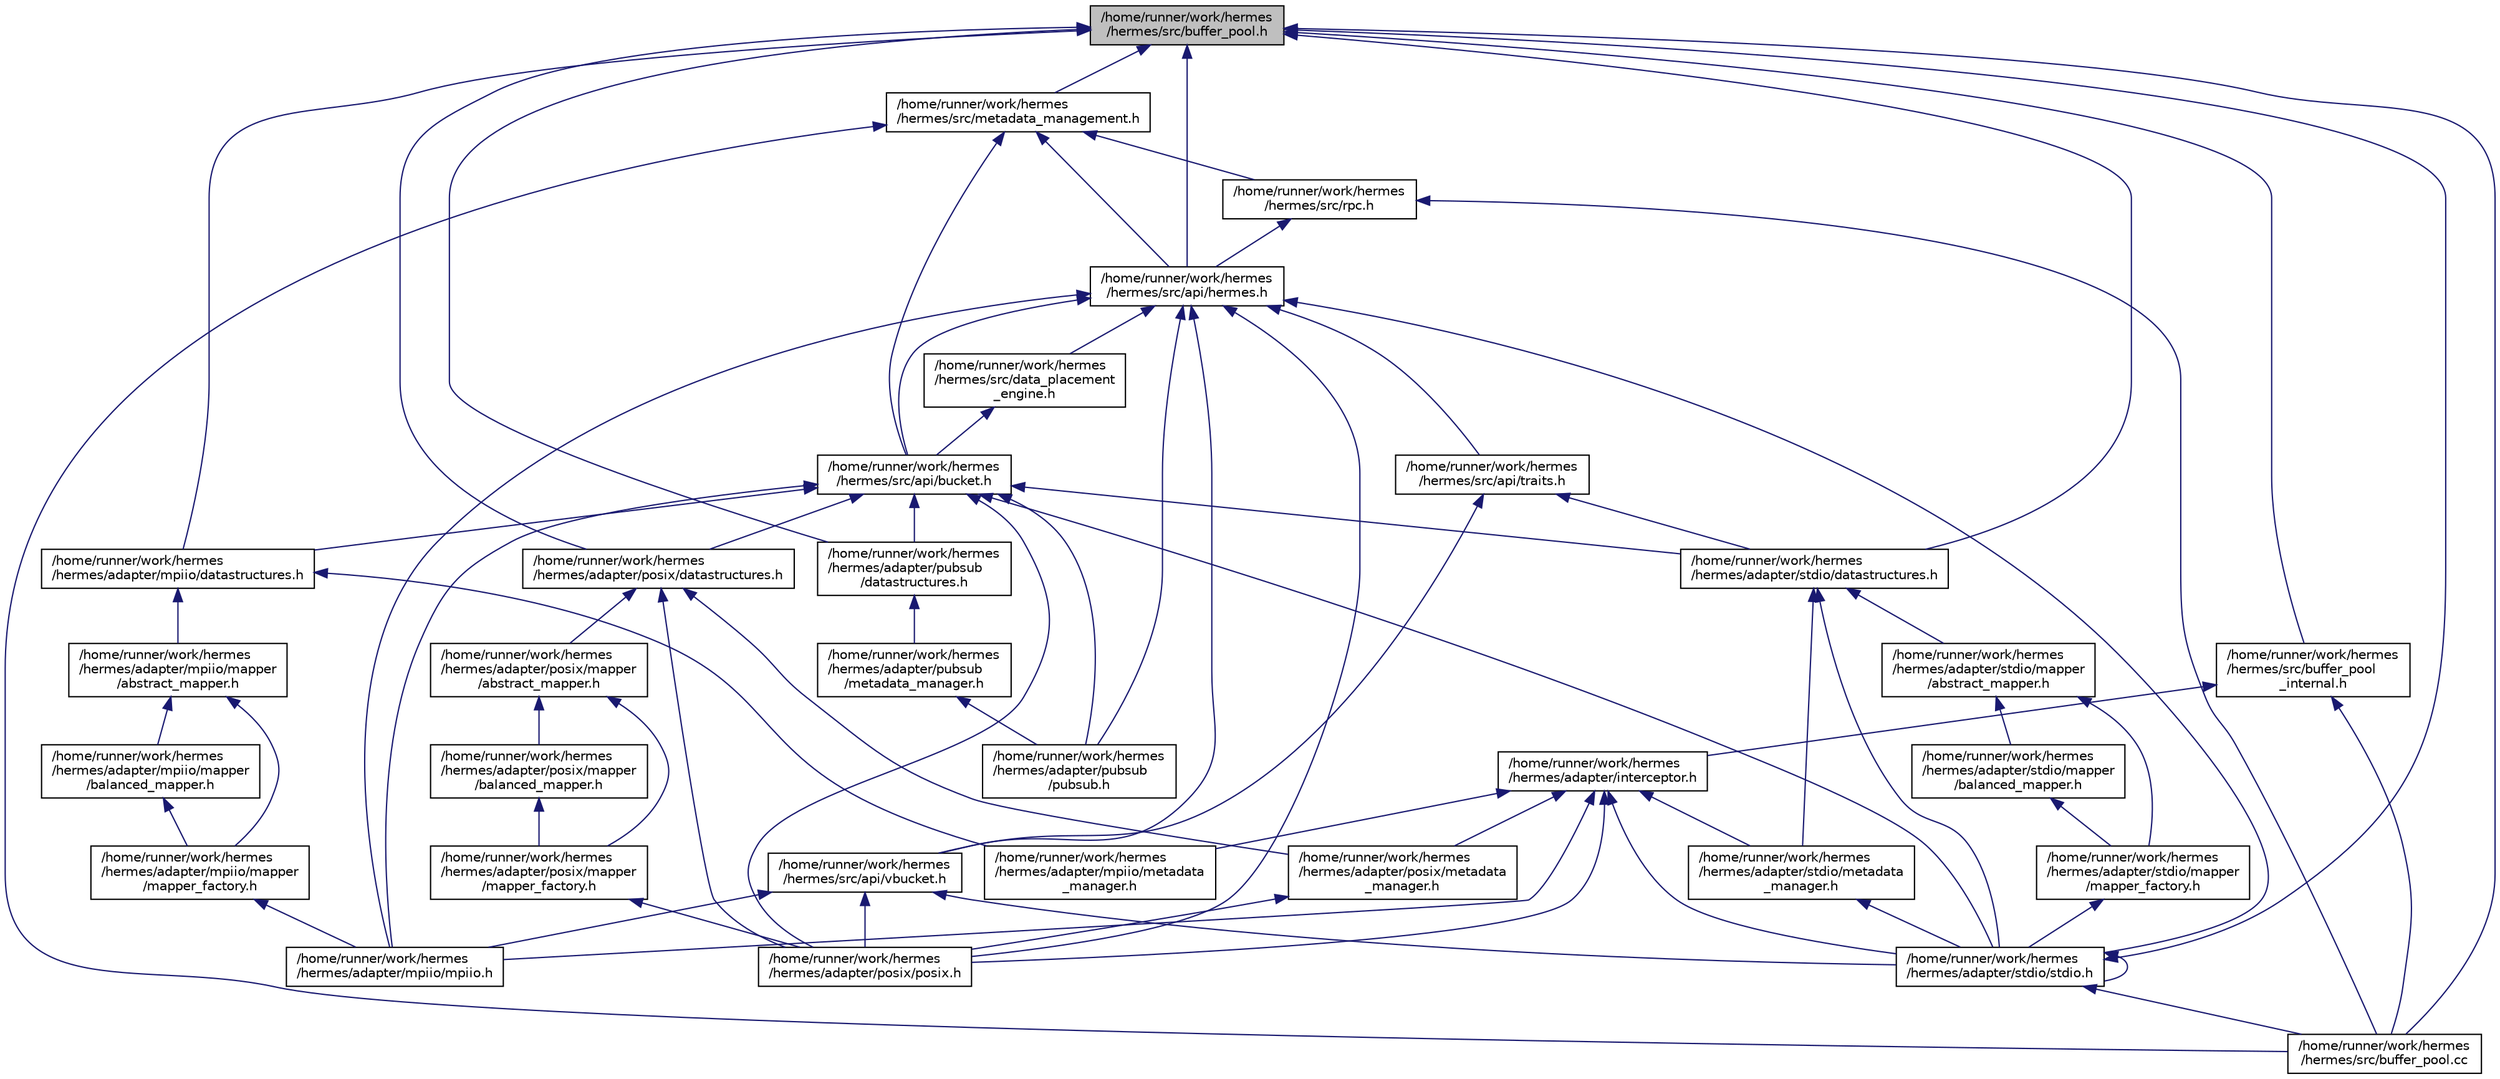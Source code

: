 digraph "/home/runner/work/hermes/hermes/src/buffer_pool.h"
{
 // LATEX_PDF_SIZE
  edge [fontname="Helvetica",fontsize="10",labelfontname="Helvetica",labelfontsize="10"];
  node [fontname="Helvetica",fontsize="10",shape=record];
  Node1 [label="/home/runner/work/hermes\l/hermes/src/buffer_pool.h",height=0.2,width=0.4,color="black", fillcolor="grey75", style="filled", fontcolor="black",tooltip=" "];
  Node1 -> Node2 [dir="back",color="midnightblue",fontsize="10",style="solid",fontname="Helvetica"];
  Node2 [label="/home/runner/work/hermes\l/hermes/adapter/mpiio/datastructures.h",height=0.2,width=0.4,color="black", fillcolor="white", style="filled",URL="$mpiio_2datastructures_8h_source.html",tooltip=" "];
  Node2 -> Node3 [dir="back",color="midnightblue",fontsize="10",style="solid",fontname="Helvetica"];
  Node3 [label="/home/runner/work/hermes\l/hermes/adapter/mpiio/mapper\l/abstract_mapper.h",height=0.2,width=0.4,color="black", fillcolor="white", style="filled",URL="$mpiio_2mapper_2abstract__mapper_8h_source.html",tooltip=" "];
  Node3 -> Node4 [dir="back",color="midnightblue",fontsize="10",style="solid",fontname="Helvetica"];
  Node4 [label="/home/runner/work/hermes\l/hermes/adapter/mpiio/mapper\l/balanced_mapper.h",height=0.2,width=0.4,color="black", fillcolor="white", style="filled",URL="$mpiio_2mapper_2balanced__mapper_8h_source.html",tooltip=" "];
  Node4 -> Node5 [dir="back",color="midnightblue",fontsize="10",style="solid",fontname="Helvetica"];
  Node5 [label="/home/runner/work/hermes\l/hermes/adapter/mpiio/mapper\l/mapper_factory.h",height=0.2,width=0.4,color="black", fillcolor="white", style="filled",URL="$mpiio_2mapper_2mapper__factory_8h_source.html",tooltip=" "];
  Node5 -> Node6 [dir="back",color="midnightblue",fontsize="10",style="solid",fontname="Helvetica"];
  Node6 [label="/home/runner/work/hermes\l/hermes/adapter/mpiio/mpiio.h",height=0.2,width=0.4,color="black", fillcolor="white", style="filled",URL="$mpiio_8h_source.html",tooltip=" "];
  Node3 -> Node5 [dir="back",color="midnightblue",fontsize="10",style="solid",fontname="Helvetica"];
  Node2 -> Node7 [dir="back",color="midnightblue",fontsize="10",style="solid",fontname="Helvetica"];
  Node7 [label="/home/runner/work/hermes\l/hermes/adapter/mpiio/metadata\l_manager.h",height=0.2,width=0.4,color="black", fillcolor="white", style="filled",URL="$mpiio_2metadata__manager_8h_source.html",tooltip=" "];
  Node1 -> Node8 [dir="back",color="midnightblue",fontsize="10",style="solid",fontname="Helvetica"];
  Node8 [label="/home/runner/work/hermes\l/hermes/adapter/posix/datastructures.h",height=0.2,width=0.4,color="black", fillcolor="white", style="filled",URL="$posix_2datastructures_8h_source.html",tooltip=" "];
  Node8 -> Node9 [dir="back",color="midnightblue",fontsize="10",style="solid",fontname="Helvetica"];
  Node9 [label="/home/runner/work/hermes\l/hermes/adapter/posix/mapper\l/abstract_mapper.h",height=0.2,width=0.4,color="black", fillcolor="white", style="filled",URL="$posix_2mapper_2abstract__mapper_8h_source.html",tooltip=" "];
  Node9 -> Node10 [dir="back",color="midnightblue",fontsize="10",style="solid",fontname="Helvetica"];
  Node10 [label="/home/runner/work/hermes\l/hermes/adapter/posix/mapper\l/balanced_mapper.h",height=0.2,width=0.4,color="black", fillcolor="white", style="filled",URL="$posix_2mapper_2balanced__mapper_8h_source.html",tooltip=" "];
  Node10 -> Node11 [dir="back",color="midnightblue",fontsize="10",style="solid",fontname="Helvetica"];
  Node11 [label="/home/runner/work/hermes\l/hermes/adapter/posix/mapper\l/mapper_factory.h",height=0.2,width=0.4,color="black", fillcolor="white", style="filled",URL="$posix_2mapper_2mapper__factory_8h_source.html",tooltip=" "];
  Node11 -> Node12 [dir="back",color="midnightblue",fontsize="10",style="solid",fontname="Helvetica"];
  Node12 [label="/home/runner/work/hermes\l/hermes/adapter/posix/posix.h",height=0.2,width=0.4,color="black", fillcolor="white", style="filled",URL="$posix_8h_source.html",tooltip=" "];
  Node9 -> Node11 [dir="back",color="midnightblue",fontsize="10",style="solid",fontname="Helvetica"];
  Node8 -> Node13 [dir="back",color="midnightblue",fontsize="10",style="solid",fontname="Helvetica"];
  Node13 [label="/home/runner/work/hermes\l/hermes/adapter/posix/metadata\l_manager.h",height=0.2,width=0.4,color="black", fillcolor="white", style="filled",URL="$posix_2metadata__manager_8h_source.html",tooltip=" "];
  Node13 -> Node12 [dir="back",color="midnightblue",fontsize="10",style="solid",fontname="Helvetica"];
  Node8 -> Node12 [dir="back",color="midnightblue",fontsize="10",style="solid",fontname="Helvetica"];
  Node1 -> Node14 [dir="back",color="midnightblue",fontsize="10",style="solid",fontname="Helvetica"];
  Node14 [label="/home/runner/work/hermes\l/hermes/adapter/pubsub\l/datastructures.h",height=0.2,width=0.4,color="black", fillcolor="white", style="filled",URL="$pubsub_2datastructures_8h_source.html",tooltip=" "];
  Node14 -> Node15 [dir="back",color="midnightblue",fontsize="10",style="solid",fontname="Helvetica"];
  Node15 [label="/home/runner/work/hermes\l/hermes/adapter/pubsub\l/metadata_manager.h",height=0.2,width=0.4,color="black", fillcolor="white", style="filled",URL="$pubsub_2metadata__manager_8h_source.html",tooltip=" "];
  Node15 -> Node16 [dir="back",color="midnightblue",fontsize="10",style="solid",fontname="Helvetica"];
  Node16 [label="/home/runner/work/hermes\l/hermes/adapter/pubsub\l/pubsub.h",height=0.2,width=0.4,color="black", fillcolor="white", style="filled",URL="$pubsub_8h_source.html",tooltip=" "];
  Node1 -> Node17 [dir="back",color="midnightblue",fontsize="10",style="solid",fontname="Helvetica"];
  Node17 [label="/home/runner/work/hermes\l/hermes/adapter/stdio/datastructures.h",height=0.2,width=0.4,color="black", fillcolor="white", style="filled",URL="$stdio_2datastructures_8h_source.html",tooltip=" "];
  Node17 -> Node18 [dir="back",color="midnightblue",fontsize="10",style="solid",fontname="Helvetica"];
  Node18 [label="/home/runner/work/hermes\l/hermes/adapter/stdio/mapper\l/abstract_mapper.h",height=0.2,width=0.4,color="black", fillcolor="white", style="filled",URL="$stdio_2mapper_2abstract__mapper_8h_source.html",tooltip=" "];
  Node18 -> Node19 [dir="back",color="midnightblue",fontsize="10",style="solid",fontname="Helvetica"];
  Node19 [label="/home/runner/work/hermes\l/hermes/adapter/stdio/mapper\l/balanced_mapper.h",height=0.2,width=0.4,color="black", fillcolor="white", style="filled",URL="$stdio_2mapper_2balanced__mapper_8h_source.html",tooltip=" "];
  Node19 -> Node20 [dir="back",color="midnightblue",fontsize="10",style="solid",fontname="Helvetica"];
  Node20 [label="/home/runner/work/hermes\l/hermes/adapter/stdio/mapper\l/mapper_factory.h",height=0.2,width=0.4,color="black", fillcolor="white", style="filled",URL="$stdio_2mapper_2mapper__factory_8h_source.html",tooltip=" "];
  Node20 -> Node21 [dir="back",color="midnightblue",fontsize="10",style="solid",fontname="Helvetica"];
  Node21 [label="/home/runner/work/hermes\l/hermes/adapter/stdio/stdio.h",height=0.2,width=0.4,color="black", fillcolor="white", style="filled",URL="$stdio_8h_source.html",tooltip=" "];
  Node21 -> Node21 [dir="back",color="midnightblue",fontsize="10",style="solid",fontname="Helvetica"];
  Node21 -> Node1 [dir="back",color="midnightblue",fontsize="10",style="solid",fontname="Helvetica"];
  Node21 -> Node22 [dir="back",color="midnightblue",fontsize="10",style="solid",fontname="Helvetica"];
  Node22 [label="/home/runner/work/hermes\l/hermes/src/buffer_pool.cc",height=0.2,width=0.4,color="black", fillcolor="white", style="filled",URL="$buffer__pool_8cc.html",tooltip=" "];
  Node18 -> Node20 [dir="back",color="midnightblue",fontsize="10",style="solid",fontname="Helvetica"];
  Node17 -> Node23 [dir="back",color="midnightblue",fontsize="10",style="solid",fontname="Helvetica"];
  Node23 [label="/home/runner/work/hermes\l/hermes/adapter/stdio/metadata\l_manager.h",height=0.2,width=0.4,color="black", fillcolor="white", style="filled",URL="$stdio_2metadata__manager_8h_source.html",tooltip=" "];
  Node23 -> Node21 [dir="back",color="midnightblue",fontsize="10",style="solid",fontname="Helvetica"];
  Node17 -> Node21 [dir="back",color="midnightblue",fontsize="10",style="solid",fontname="Helvetica"];
  Node1 -> Node24 [dir="back",color="midnightblue",fontsize="10",style="solid",fontname="Helvetica"];
  Node24 [label="/home/runner/work/hermes\l/hermes/src/api/hermes.h",height=0.2,width=0.4,color="black", fillcolor="white", style="filled",URL="$hermes_8h_source.html",tooltip=" "];
  Node24 -> Node6 [dir="back",color="midnightblue",fontsize="10",style="solid",fontname="Helvetica"];
  Node24 -> Node12 [dir="back",color="midnightblue",fontsize="10",style="solid",fontname="Helvetica"];
  Node24 -> Node16 [dir="back",color="midnightblue",fontsize="10",style="solid",fontname="Helvetica"];
  Node24 -> Node21 [dir="back",color="midnightblue",fontsize="10",style="solid",fontname="Helvetica"];
  Node24 -> Node25 [dir="back",color="midnightblue",fontsize="10",style="solid",fontname="Helvetica"];
  Node25 [label="/home/runner/work/hermes\l/hermes/src/api/bucket.h",height=0.2,width=0.4,color="black", fillcolor="white", style="filled",URL="$bucket_8h_source.html",tooltip=" "];
  Node25 -> Node2 [dir="back",color="midnightblue",fontsize="10",style="solid",fontname="Helvetica"];
  Node25 -> Node6 [dir="back",color="midnightblue",fontsize="10",style="solid",fontname="Helvetica"];
  Node25 -> Node8 [dir="back",color="midnightblue",fontsize="10",style="solid",fontname="Helvetica"];
  Node25 -> Node12 [dir="back",color="midnightblue",fontsize="10",style="solid",fontname="Helvetica"];
  Node25 -> Node14 [dir="back",color="midnightblue",fontsize="10",style="solid",fontname="Helvetica"];
  Node25 -> Node16 [dir="back",color="midnightblue",fontsize="10",style="solid",fontname="Helvetica"];
  Node25 -> Node17 [dir="back",color="midnightblue",fontsize="10",style="solid",fontname="Helvetica"];
  Node25 -> Node21 [dir="back",color="midnightblue",fontsize="10",style="solid",fontname="Helvetica"];
  Node24 -> Node26 [dir="back",color="midnightblue",fontsize="10",style="solid",fontname="Helvetica"];
  Node26 [label="/home/runner/work/hermes\l/hermes/src/api/traits.h",height=0.2,width=0.4,color="black", fillcolor="white", style="filled",URL="$traits_8h_source.html",tooltip=" "];
  Node26 -> Node17 [dir="back",color="midnightblue",fontsize="10",style="solid",fontname="Helvetica"];
  Node26 -> Node27 [dir="back",color="midnightblue",fontsize="10",style="solid",fontname="Helvetica"];
  Node27 [label="/home/runner/work/hermes\l/hermes/src/api/vbucket.h",height=0.2,width=0.4,color="black", fillcolor="white", style="filled",URL="$vbucket_8h_source.html",tooltip=" "];
  Node27 -> Node6 [dir="back",color="midnightblue",fontsize="10",style="solid",fontname="Helvetica"];
  Node27 -> Node12 [dir="back",color="midnightblue",fontsize="10",style="solid",fontname="Helvetica"];
  Node27 -> Node21 [dir="back",color="midnightblue",fontsize="10",style="solid",fontname="Helvetica"];
  Node24 -> Node27 [dir="back",color="midnightblue",fontsize="10",style="solid",fontname="Helvetica"];
  Node24 -> Node28 [dir="back",color="midnightblue",fontsize="10",style="solid",fontname="Helvetica"];
  Node28 [label="/home/runner/work/hermes\l/hermes/src/data_placement\l_engine.h",height=0.2,width=0.4,color="black", fillcolor="white", style="filled",URL="$data__placement__engine_8h_source.html",tooltip=" "];
  Node28 -> Node25 [dir="back",color="midnightblue",fontsize="10",style="solid",fontname="Helvetica"];
  Node1 -> Node22 [dir="back",color="midnightblue",fontsize="10",style="solid",fontname="Helvetica"];
  Node1 -> Node29 [dir="back",color="midnightblue",fontsize="10",style="solid",fontname="Helvetica"];
  Node29 [label="/home/runner/work/hermes\l/hermes/src/buffer_pool\l_internal.h",height=0.2,width=0.4,color="black", fillcolor="white", style="filled",URL="$buffer__pool__internal_8h.html",tooltip=" "];
  Node29 -> Node30 [dir="back",color="midnightblue",fontsize="10",style="solid",fontname="Helvetica"];
  Node30 [label="/home/runner/work/hermes\l/hermes/adapter/interceptor.h",height=0.2,width=0.4,color="black", fillcolor="white", style="filled",URL="$interceptor_8h_source.html",tooltip=" "];
  Node30 -> Node7 [dir="back",color="midnightblue",fontsize="10",style="solid",fontname="Helvetica"];
  Node30 -> Node6 [dir="back",color="midnightblue",fontsize="10",style="solid",fontname="Helvetica"];
  Node30 -> Node13 [dir="back",color="midnightblue",fontsize="10",style="solid",fontname="Helvetica"];
  Node30 -> Node12 [dir="back",color="midnightblue",fontsize="10",style="solid",fontname="Helvetica"];
  Node30 -> Node23 [dir="back",color="midnightblue",fontsize="10",style="solid",fontname="Helvetica"];
  Node30 -> Node21 [dir="back",color="midnightblue",fontsize="10",style="solid",fontname="Helvetica"];
  Node29 -> Node22 [dir="back",color="midnightblue",fontsize="10",style="solid",fontname="Helvetica"];
  Node1 -> Node31 [dir="back",color="midnightblue",fontsize="10",style="solid",fontname="Helvetica"];
  Node31 [label="/home/runner/work/hermes\l/hermes/src/metadata_management.h",height=0.2,width=0.4,color="black", fillcolor="white", style="filled",URL="$metadata__management_8h_source.html",tooltip=" "];
  Node31 -> Node24 [dir="back",color="midnightblue",fontsize="10",style="solid",fontname="Helvetica"];
  Node31 -> Node25 [dir="back",color="midnightblue",fontsize="10",style="solid",fontname="Helvetica"];
  Node31 -> Node22 [dir="back",color="midnightblue",fontsize="10",style="solid",fontname="Helvetica"];
  Node31 -> Node32 [dir="back",color="midnightblue",fontsize="10",style="solid",fontname="Helvetica"];
  Node32 [label="/home/runner/work/hermes\l/hermes/src/rpc.h",height=0.2,width=0.4,color="black", fillcolor="white", style="filled",URL="$rpc_8h_source.html",tooltip=" "];
  Node32 -> Node24 [dir="back",color="midnightblue",fontsize="10",style="solid",fontname="Helvetica"];
  Node32 -> Node22 [dir="back",color="midnightblue",fontsize="10",style="solid",fontname="Helvetica"];
}
